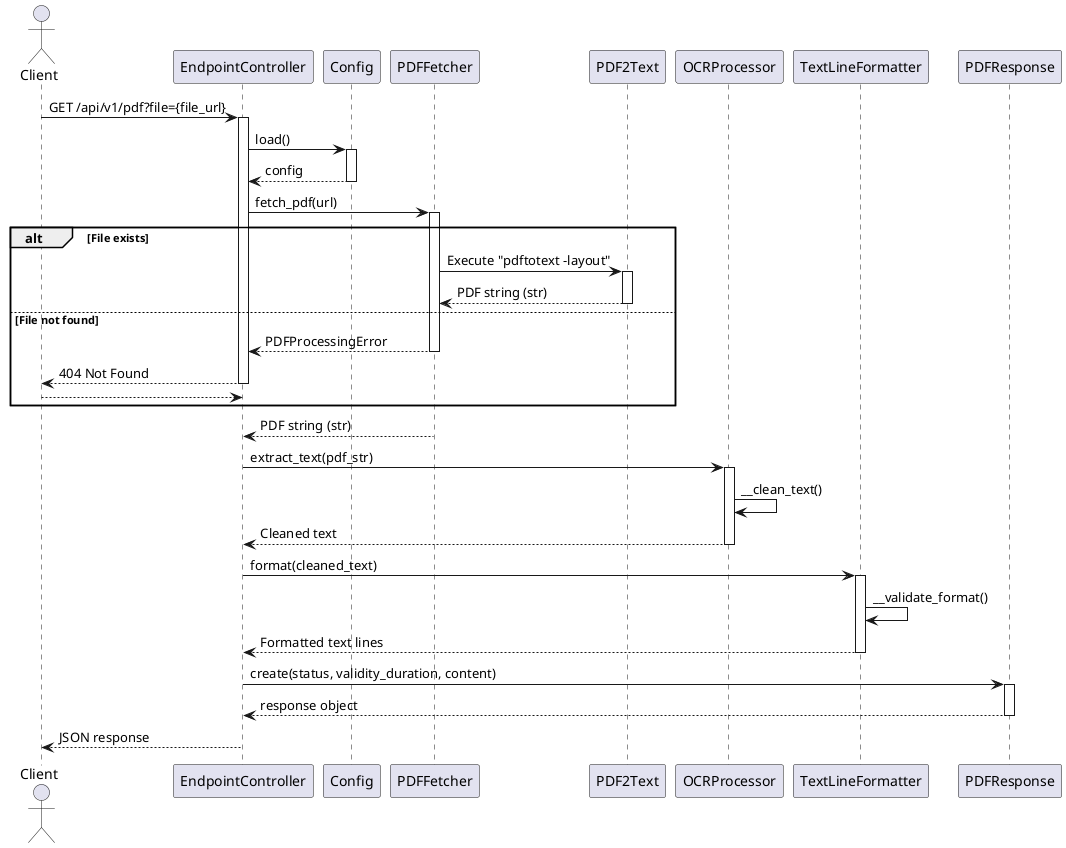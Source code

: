 @startuml
actor Client

Client -> EndpointController : GET /api/v1/pdf?file={file_url}
activate EndpointController

EndpointController -> Config : load()
activate Config
Config --> EndpointController : config
deactivate Config

EndpointController -> PDFFetcher : fetch_pdf(url)
activate PDFFetcher

alt File exists
    PDFFetcher -> PDF2Text : Execute "pdftotext -layout"
    activate PDF2Text
    PDF2Text --> PDFFetcher : PDF string (str)
    deactivate PDF2Text
else File not found
    PDFFetcher --> EndpointController : PDFProcessingError
    deactivate PDFFetcher
    EndpointController --> Client : 404 Not Found
    deactivate EndpointController
    return
end

PDFFetcher --> EndpointController : PDF string (str)
deactivate PDFFetcher

EndpointController -> OCRProcessor : extract_text(pdf_str)
activate OCRProcessor

OCRProcessor -> OCRProcessor : __clean_text()
OCRProcessor --> EndpointController : Cleaned text
deactivate OCRProcessor

EndpointController -> TextLineFormatter : format(cleaned_text)
activate TextLineFormatter

TextLineFormatter -> TextLineFormatter : __validate_format()
TextLineFormatter --> EndpointController : Formatted text lines
deactivate TextLineFormatter

EndpointController -> PDFResponse : create(status, validity_duration, content)
activate PDFResponse
PDFResponse --> EndpointController : response object
deactivate PDFResponse

EndpointController --> Client : JSON response
deactivate EndpointController

@enduml
